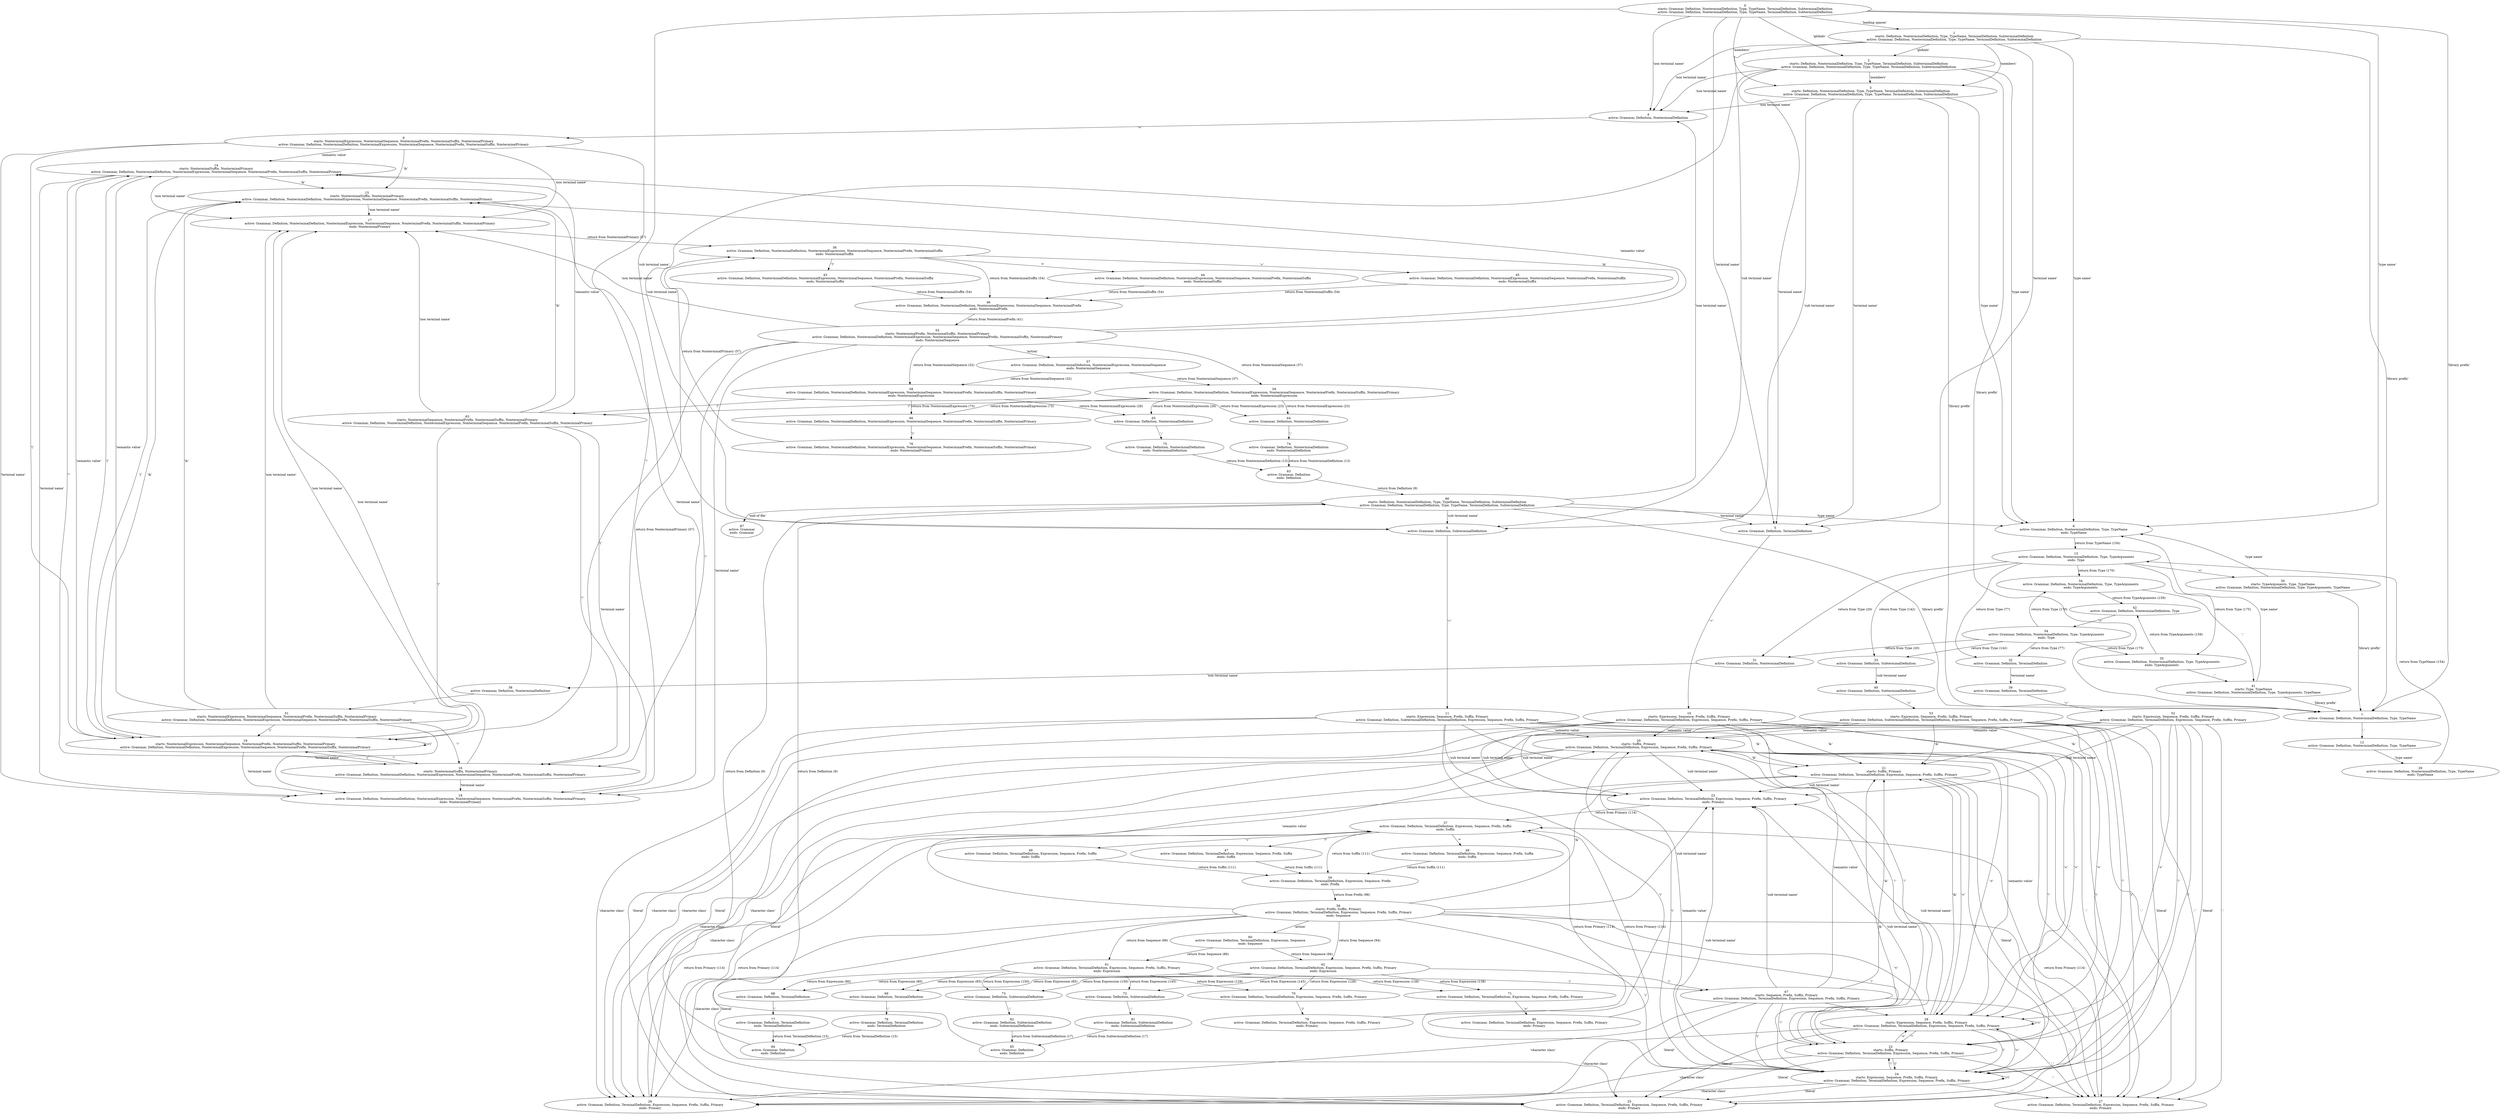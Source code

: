 digraph fa {
  state0 [label="0\nstarts: Grammar, Definition, NonterminalDefinition, Type, TypeName, TerminalDefinition, SubterminalDefinition\nactive: Grammar, Definition, NonterminalDefinition, Type, TypeName, TerminalDefinition, SubterminalDefinition\n"];
  state0 -> state1 [label="'leading spaces'"];
  state1 [label="1\nstarts: Definition, NonterminalDefinition, Type, TypeName, TerminalDefinition, SubterminalDefinition\nactive: Grammar, Definition, NonterminalDefinition, Type, TypeName, TerminalDefinition, SubterminalDefinition\n"];
  state1 -> state2 [label="'globals'"];
  state2 [label="2\nstarts: Definition, NonterminalDefinition, Type, TypeName, TerminalDefinition, SubterminalDefinition\nactive: Grammar, Definition, NonterminalDefinition, Type, TypeName, TerminalDefinition, SubterminalDefinition\n"];
  state2 -> state3 [label="'members'"];
  state3 [label="3\nstarts: Definition, NonterminalDefinition, Type, TypeName, TerminalDefinition, SubterminalDefinition\nactive: Grammar, Definition, NonterminalDefinition, Type, TypeName, TerminalDefinition, SubterminalDefinition\n"];
  state3 -> state4 [label="'non terminal name'"];
  state4 [label="4\nactive: Grammar, Definition, NonterminalDefinition\n"];
  state4 -> state9 [label="'='"];
  state9 [label="9\nstarts: NonterminalExpression, NonterminalSequence, NonterminalPrefix, NonterminalSuffix, NonterminalPrimary\nactive: Grammar, Definition, NonterminalDefinition, NonterminalExpression, NonterminalSequence, NonterminalPrefix, NonterminalSuffix, NonterminalPrimary\n"];
  state9 -> state14 [label="'semantic value'"];
  state14 [label="14\nstarts: NonterminalSuffix, NonterminalPrimary\nactive: Grammar, Definition, NonterminalDefinition, NonterminalExpression, NonterminalSequence, NonterminalPrefix, NonterminalSuffix, NonterminalPrimary\n"];
  state14 -> state15 [label="'&'"];
  state15 [label="15\nstarts: NonterminalSuffix, NonterminalPrimary\nactive: Grammar, Definition, NonterminalDefinition, NonterminalExpression, NonterminalSequence, NonterminalPrefix, NonterminalSuffix, NonterminalPrimary\n"];
  state15 -> state17 [label="'non terminal name'"];
  state17 [label="17\nactive: Grammar, Definition, NonterminalDefinition, NonterminalExpression, NonterminalSequence, NonterminalPrefix, NonterminalSuffix, NonterminalPrimary\nends: NonterminalPrimary\n"];
  state17 -> state36 [label="return from NonterminalPrimary (57)"];
  state36 [label="36\nactive: Grammar, Definition, NonterminalDefinition, NonterminalExpression, NonterminalSequence, NonterminalPrefix, NonterminalSuffix\nends: NonterminalSuffix\n"];
  state36 -> state43 [label="'?'"];
  state43 [label="43\nactive: Grammar, Definition, NonterminalDefinition, NonterminalExpression, NonterminalSequence, NonterminalPrefix, NonterminalSuffix\nends: NonterminalSuffix\n"];
  state43 -> state46 [label="return from NonterminalSuffix (54)"];
  state46 [label="46\nactive: Grammar, Definition, NonterminalDefinition, NonterminalExpression, NonterminalSequence, NonterminalPrefix\nends: NonterminalPrefix\n"];
  state46 -> state55 [label="return from NonterminalPrefix (41)"];
  state55 [label="55\nstarts: NonterminalPrefix, NonterminalSuffix, NonterminalPrimary\nactive: Grammar, Definition, NonterminalDefinition, NonterminalExpression, NonterminalSequence, NonterminalPrefix, NonterminalSuffix, NonterminalPrimary\nends: NonterminalSequence\n"];
  state55 -> state57 [label="'action'"];
  state57 [label="57\nactive: Grammar, Definition, NonterminalDefinition, NonterminalExpression, NonterminalSequence\nends: NonterminalSequence\n"];
  state57 -> state58 [label="return from NonterminalSequence (32)"];
  state58 [label="58\nactive: Grammar, Definition, NonterminalDefinition, NonterminalExpression, NonterminalSequence, NonterminalPrefix, NonterminalSuffix, NonterminalPrimary\nends: NonterminalExpression\n"];
  state58 -> state63 [label="'/'"];
  state63 [label="63\nstarts: NonterminalSequence, NonterminalPrefix, NonterminalSuffix, NonterminalPrimary\nactive: Grammar, Definition, NonterminalDefinition, NonterminalExpression, NonterminalSequence, NonterminalPrefix, NonterminalSuffix, NonterminalPrimary\n"];
  state63 -> state14 [label="'semantic value'"];
  state63 -> state15 [label="'&'"];
  state63 -> state16 [label="'!'"];
  state16 [label="16\nstarts: NonterminalSuffix, NonterminalPrimary\nactive: Grammar, Definition, NonterminalDefinition, NonterminalExpression, NonterminalSequence, NonterminalPrefix, NonterminalSuffix, NonterminalPrimary\n"];
  state16 -> state17 [label="'non terminal name'"];
  state16 -> state18 [label="'terminal name'"];
  state18 [label="18\nactive: Grammar, Definition, NonterminalDefinition, NonterminalExpression, NonterminalSequence, NonterminalPrefix, NonterminalSuffix, NonterminalPrimary\nends: NonterminalPrimary\n"];
  state18 -> state36 [label="return from NonterminalPrimary (57)"];
  state16 -> state19 [label="'('"];
  state19 [label="19\nstarts: NonterminalExpression, NonterminalSequence, NonterminalPrefix, NonterminalSuffix, NonterminalPrimary\nactive: Grammar, Definition, NonterminalDefinition, NonterminalExpression, NonterminalSequence, NonterminalPrefix, NonterminalSuffix, NonterminalPrimary\n"];
  state19 -> state14 [label="'semantic value'"];
  state19 -> state15 [label="'&'"];
  state19 -> state16 [label="'!'"];
  state19 -> state17 [label="'non terminal name'"];
  state19 -> state18 [label="'terminal name'"];
  state19 -> state19 [label="'('"];
  state63 -> state17 [label="'non terminal name'"];
  state63 -> state18 [label="'terminal name'"];
  state63 -> state19 [label="'('"];
  state58 -> state64 [label="return from NonterminalExpression (23)"];
  state64 [label="64\nactive: Grammar, Definition, NonterminalDefinition\n"];
  state64 -> state74 [label="';'"];
  state74 [label="74\nactive: Grammar, Definition, NonterminalDefinition\nends: NonterminalDefinition\n"];
  state74 -> state83 [label="return from NonterminalDefinition (13)"];
  state83 [label="83\nactive: Grammar, Definition\nends: Definition\n"];
  state83 -> state86 [label="return from Definition (9)"];
  state86 [label="86\nstarts: Definition, NonterminalDefinition, Type, TypeName, TerminalDefinition, SubterminalDefinition\nactive: Grammar, Definition, NonterminalDefinition, Type, TypeName, TerminalDefinition, SubterminalDefinition\n"];
  state86 -> state87 [label="'end of file'"];
  state87 [label="87\nactive: Grammar\nends: Grammar\n"];
  state86 -> state4 [label="'non terminal name'"];
  state86 -> state5 [label="'terminal name'"];
  state5 [label="5\nactive: Grammar, Definition, TerminalDefinition\n"];
  state5 -> state10 [label="'='"];
  state10 [label="10\nstarts: Expression, Sequence, Prefix, Suffix, Primary\nactive: Grammar, Definition, TerminalDefinition, Expression, Sequence, Prefix, Suffix, Primary\n"];
  state10 -> state20 [label="'semantic value'"];
  state20 [label="20\nstarts: Suffix, Primary\nactive: Grammar, Definition, TerminalDefinition, Expression, Sequence, Prefix, Suffix, Primary\n"];
  state20 -> state21 [label="'&'"];
  state21 [label="21\nstarts: Suffix, Primary\nactive: Grammar, Definition, TerminalDefinition, Expression, Sequence, Prefix, Suffix, Primary\n"];
  state21 -> state23 [label="'sub terminal name'"];
  state23 [label="23\nactive: Grammar, Definition, TerminalDefinition, Expression, Sequence, Prefix, Suffix, Primary\nends: Primary\n"];
  state23 -> state37 [label="return from Primary (114)"];
  state37 [label="37\nactive: Grammar, Definition, TerminalDefinition, Expression, Sequence, Prefix, Suffix\nends: Suffix\n"];
  state37 -> state47 [label="'?'"];
  state47 [label="47\nactive: Grammar, Definition, TerminalDefinition, Expression, Sequence, Prefix, Suffix\nends: Suffix\n"];
  state47 -> state50 [label="return from Suffix (111)"];
  state50 [label="50\nactive: Grammar, Definition, TerminalDefinition, Expression, Sequence, Prefix\nends: Prefix\n"];
  state50 -> state56 [label="return from Prefix (98)"];
  state56 [label="56\nstarts: Prefix, Suffix, Primary\nactive: Grammar, Definition, TerminalDefinition, Expression, Sequence, Prefix, Suffix, Primary\nends: Sequence\n"];
  state56 -> state60 [label="'action'"];
  state60 [label="60\nactive: Grammar, Definition, TerminalDefinition, Expression, Sequence\nends: Sequence\n"];
  state60 -> state61 [label="return from Sequence (89)"];
  state61 [label="61\nactive: Grammar, Definition, TerminalDefinition, Expression, Sequence, Prefix, Suffix, Primary\nends: Expression\n"];
  state61 -> state67 [label="'/'"];
  state67 [label="67\nstarts: Sequence, Prefix, Suffix, Primary\nactive: Grammar, Definition, TerminalDefinition, Expression, Sequence, Prefix, Suffix, Primary\n"];
  state67 -> state20 [label="'semantic value'"];
  state67 -> state21 [label="'&'"];
  state67 -> state22 [label="'!'"];
  state22 [label="22\nstarts: Suffix, Primary\nactive: Grammar, Definition, TerminalDefinition, Expression, Sequence, Prefix, Suffix, Primary\n"];
  state22 -> state23 [label="'sub terminal name'"];
  state22 -> state24 [label="'('"];
  state24 [label="24\nstarts: Expression, Sequence, Prefix, Suffix, Primary\nactive: Grammar, Definition, TerminalDefinition, Expression, Sequence, Prefix, Suffix, Primary\n"];
  state24 -> state20 [label="'semantic value'"];
  state24 -> state21 [label="'&'"];
  state24 -> state22 [label="'!'"];
  state24 -> state23 [label="'sub terminal name'"];
  state24 -> state24 [label="'('"];
  state24 -> state25 [label="'literal'"];
  state25 [label="25\nactive: Grammar, Definition, TerminalDefinition, Expression, Sequence, Prefix, Suffix, Primary\nends: Primary\n"];
  state25 -> state37 [label="return from Primary (114)"];
  state24 -> state26 [label="'character class'"];
  state26 [label="26\nactive: Grammar, Definition, TerminalDefinition, Expression, Sequence, Prefix, Suffix, Primary\nends: Primary\n"];
  state26 -> state37 [label="return from Primary (114)"];
  state24 -> state27 [label="'.'"];
  state27 [label="27\nactive: Grammar, Definition, TerminalDefinition, Expression, Sequence, Prefix, Suffix, Primary\nends: Primary\n"];
  state27 -> state37 [label="return from Primary (114)"];
  state24 -> state28 [label="'<'"];
  state28 [label="28\nstarts: Expression, Sequence, Prefix, Suffix, Primary\nactive: Grammar, Definition, TerminalDefinition, Expression, Sequence, Prefix, Suffix, Primary\n"];
  state28 -> state20 [label="'semantic value'"];
  state28 -> state21 [label="'&'"];
  state28 -> state22 [label="'!'"];
  state28 -> state23 [label="'sub terminal name'"];
  state28 -> state24 [label="'('"];
  state28 -> state25 [label="'literal'"];
  state28 -> state26 [label="'character class'"];
  state28 -> state27 [label="'.'"];
  state28 -> state28 [label="'<'"];
  state22 -> state25 [label="'literal'"];
  state22 -> state26 [label="'character class'"];
  state22 -> state27 [label="'.'"];
  state22 -> state28 [label="'<'"];
  state67 -> state23 [label="'sub terminal name'"];
  state67 -> state24 [label="'('"];
  state67 -> state25 [label="'literal'"];
  state67 -> state26 [label="'character class'"];
  state67 -> state27 [label="'.'"];
  state67 -> state28 [label="'<'"];
  state61 -> state68 [label="return from Expression (80)"];
  state68 [label="68\nactive: Grammar, Definition, TerminalDefinition\n"];
  state68 -> state77 [label="';'"];
  state77 [label="77\nactive: Grammar, Definition, TerminalDefinition\nends: TerminalDefinition\n"];
  state77 -> state84 [label="return from TerminalDefinition (15)"];
  state84 [label="84\nactive: Grammar, Definition\nends: Definition\n"];
  state84 -> state86 [label="return from Definition (9)"];
  state61 -> state69 [label="return from Expression (85)"];
  state69 [label="69\nactive: Grammar, Definition, TerminalDefinition\n"];
  state69 -> state78 [label="';'"];
  state78 [label="78\nactive: Grammar, Definition, TerminalDefinition\nends: TerminalDefinition\n"];
  state78 -> state84 [label="return from TerminalDefinition (15)"];
  state61 -> state70 [label="return from Expression (128)"];
  state70 [label="70\nactive: Grammar, Definition, TerminalDefinition, Expression, Sequence, Prefix, Suffix, Primary\n"];
  state70 -> state79 [label="')'"];
  state79 [label="79\nactive: Grammar, Definition, TerminalDefinition, Expression, Sequence, Prefix, Suffix, Primary\nends: Primary\n"];
  state79 -> state37 [label="return from Primary (114)"];
  state61 -> state71 [label="return from Expression (138)"];
  state71 [label="71\nactive: Grammar, Definition, TerminalDefinition, Expression, Sequence, Prefix, Suffix, Primary\n"];
  state71 -> state80 [label="'>'"];
  state80 [label="80\nactive: Grammar, Definition, TerminalDefinition, Expression, Sequence, Prefix, Suffix, Primary\nends: Primary\n"];
  state80 -> state37 [label="return from Primary (114)"];
  state61 -> state72 [label="return from Expression (145)"];
  state72 [label="72\nactive: Grammar, Definition, SubterminalDefinition\n"];
  state72 -> state81 [label="';'"];
  state81 [label="81\nactive: Grammar, Definition, SubterminalDefinition\nends: SubterminalDefinition\n"];
  state81 -> state85 [label="return from SubterminalDefinition (17)"];
  state85 [label="85\nactive: Grammar, Definition\nends: Definition\n"];
  state85 -> state86 [label="return from Definition (9)"];
  state61 -> state73 [label="return from Expression (150)"];
  state73 [label="73\nactive: Grammar, Definition, SubterminalDefinition\n"];
  state73 -> state82 [label="';'"];
  state82 [label="82\nactive: Grammar, Definition, SubterminalDefinition\nends: SubterminalDefinition\n"];
  state82 -> state85 [label="return from SubterminalDefinition (17)"];
  state60 -> state62 [label="return from Sequence (94)"];
  state62 [label="62\nactive: Grammar, Definition, TerminalDefinition, Expression, Sequence, Prefix, Suffix, Primary\nends: Expression\n"];
  state62 -> state67 [label="'/'"];
  state62 -> state68 [label="return from Expression (80)"];
  state62 -> state69 [label="return from Expression (85)"];
  state62 -> state70 [label="return from Expression (128)"];
  state62 -> state71 [label="return from Expression (138)"];
  state62 -> state72 [label="return from Expression (145)"];
  state62 -> state73 [label="return from Expression (150)"];
  state56 -> state20 [label="'semantic value'"];
  state56 -> state21 [label="'&'"];
  state56 -> state22 [label="'!'"];
  state56 -> state23 [label="'sub terminal name'"];
  state56 -> state24 [label="'('"];
  state56 -> state25 [label="'literal'"];
  state56 -> state26 [label="'character class'"];
  state56 -> state27 [label="'.'"];
  state56 -> state28 [label="'<'"];
  state56 -> state61 [label="return from Sequence (89)"];
  state56 -> state62 [label="return from Sequence (94)"];
  state37 -> state48 [label="'*'"];
  state48 [label="48\nactive: Grammar, Definition, TerminalDefinition, Expression, Sequence, Prefix, Suffix\nends: Suffix\n"];
  state48 -> state50 [label="return from Suffix (111)"];
  state37 -> state49 [label="'+'"];
  state49 [label="49\nactive: Grammar, Definition, TerminalDefinition, Expression, Sequence, Prefix, Suffix\nends: Suffix\n"];
  state49 -> state50 [label="return from Suffix (111)"];
  state37 -> state50 [label="return from Suffix (111)"];
  state21 -> state24 [label="'('"];
  state21 -> state25 [label="'literal'"];
  state21 -> state26 [label="'character class'"];
  state21 -> state27 [label="'.'"];
  state21 -> state28 [label="'<'"];
  state20 -> state22 [label="'!'"];
  state20 -> state23 [label="'sub terminal name'"];
  state20 -> state24 [label="'('"];
  state20 -> state25 [label="'literal'"];
  state20 -> state26 [label="'character class'"];
  state20 -> state27 [label="'.'"];
  state20 -> state28 [label="'<'"];
  state10 -> state21 [label="'&'"];
  state10 -> state22 [label="'!'"];
  state10 -> state23 [label="'sub terminal name'"];
  state10 -> state24 [label="'('"];
  state10 -> state25 [label="'literal'"];
  state10 -> state26 [label="'character class'"];
  state10 -> state27 [label="'.'"];
  state10 -> state28 [label="'<'"];
  state86 -> state6 [label="'sub terminal name'"];
  state6 [label="6\nactive: Grammar, Definition, SubterminalDefinition\n"];
  state6 -> state11 [label="'='"];
  state11 [label="11\nstarts: Expression, Sequence, Prefix, Suffix, Primary\nactive: Grammar, Definition, SubterminalDefinition, TerminalDefinition, Expression, Sequence, Prefix, Suffix, Primary\n"];
  state11 -> state20 [label="'semantic value'"];
  state11 -> state21 [label="'&'"];
  state11 -> state22 [label="'!'"];
  state11 -> state23 [label="'sub terminal name'"];
  state11 -> state24 [label="'('"];
  state11 -> state25 [label="'literal'"];
  state11 -> state26 [label="'character class'"];
  state11 -> state27 [label="'.'"];
  state11 -> state28 [label="'<'"];
  state86 -> state7 [label="'library prefix'"];
  state7 [label="7\nactive: Grammar, Definition, NonterminalDefinition, Type, TypeName\n"];
  state7 -> state12 [label="'.'"];
  state12 [label="12\nactive: Grammar, Definition, NonterminalDefinition, Type, TypeName\n"];
  state12 -> state29 [label="'type name'"];
  state29 [label="29\nactive: Grammar, Definition, NonterminalDefinition, Type, TypeName\nends: TypeName\n"];
  state29 -> state13 [label="return from TypeName (154)"];
  state13 [label="13\nactive: Grammar, Definition, NonterminalDefinition, Type, TypeArguments\nends: Type\n"];
  state13 -> state30 [label="'<'"];
  state30 [label="30\nstarts: TypeArguments, Type, TypeName\nactive: Grammar, Definition, NonterminalDefinition, Type, TypeArguments, TypeName\n"];
  state30 -> state7 [label="'library prefix'"];
  state30 -> state8 [label="'type name'"];
  state8 [label="8\nactive: Grammar, Definition, NonterminalDefinition, Type, TypeName\nends: TypeName\n"];
  state8 -> state13 [label="return from TypeName (154)"];
  state13 -> state31 [label="return from Type (20)"];
  state31 [label="31\nactive: Grammar, Definition, NonterminalDefinition\n"];
  state31 -> state38 [label="'non terminal name'"];
  state38 [label="38\nactive: Grammar, Definition, NonterminalDefinition\n"];
  state38 -> state51 [label="'='"];
  state51 [label="51\nstarts: NonterminalExpression, NonterminalSequence, NonterminalPrefix, NonterminalSuffix, NonterminalPrimary\nactive: Grammar, Definition, NonterminalDefinition, NonterminalExpression, NonterminalSequence, NonterminalPrefix, NonterminalSuffix, NonterminalPrimary\n"];
  state51 -> state14 [label="'semantic value'"];
  state51 -> state15 [label="'&'"];
  state51 -> state16 [label="'!'"];
  state51 -> state17 [label="'non terminal name'"];
  state51 -> state18 [label="'terminal name'"];
  state51 -> state19 [label="'('"];
  state13 -> state32 [label="return from Type (77)"];
  state32 [label="32\nactive: Grammar, Definition, TerminalDefinition\n"];
  state32 -> state39 [label="'terminal name'"];
  state39 [label="39\nactive: Grammar, Definition, TerminalDefinition\n"];
  state39 -> state52 [label="'='"];
  state52 [label="52\nstarts: Expression, Sequence, Prefix, Suffix, Primary\nactive: Grammar, Definition, TerminalDefinition, Expression, Sequence, Prefix, Suffix, Primary\n"];
  state52 -> state20 [label="'semantic value'"];
  state52 -> state21 [label="'&'"];
  state52 -> state22 [label="'!'"];
  state52 -> state23 [label="'sub terminal name'"];
  state52 -> state24 [label="'('"];
  state52 -> state25 [label="'literal'"];
  state52 -> state26 [label="'character class'"];
  state52 -> state27 [label="'.'"];
  state52 -> state28 [label="'<'"];
  state13 -> state33 [label="return from Type (142)"];
  state33 [label="33\nactive: Grammar, Definition, SubterminalDefinition\n"];
  state33 -> state40 [label="'sub terminal name'"];
  state40 [label="40\nactive: Grammar, Definition, SubterminalDefinition\n"];
  state40 -> state53 [label="'='"];
  state53 [label="53\nstarts: Expression, Sequence, Prefix, Suffix, Primary\nactive: Grammar, Definition, SubterminalDefinition, TerminalDefinition, Expression, Sequence, Prefix, Suffix, Primary\n"];
  state53 -> state20 [label="'semantic value'"];
  state53 -> state21 [label="'&'"];
  state53 -> state22 [label="'!'"];
  state53 -> state23 [label="'sub terminal name'"];
  state53 -> state24 [label="'('"];
  state53 -> state25 [label="'literal'"];
  state53 -> state26 [label="'character class'"];
  state53 -> state27 [label="'.'"];
  state53 -> state28 [label="'<'"];
  state13 -> state34 [label="return from Type (170)"];
  state34 [label="34\nactive: Grammar, Definition, NonterminalDefinition, Type, TypeArguments\nends: TypeArguments\n"];
  state34 -> state41 [label="','"];
  state41 [label="41\nstarts: Type, TypeName\nactive: Grammar, Definition, NonterminalDefinition, Type, TypeArguments, TypeName\n"];
  state41 -> state7 [label="'library prefix'"];
  state41 -> state8 [label="'type name'"];
  state34 -> state42 [label="return from TypeArguments (159)"];
  state42 [label="42\nactive: Grammar, Definition, NonterminalDefinition, Type\n"];
  state42 -> state54 [label="'>'"];
  state54 [label="54\nactive: Grammar, Definition, NonterminalDefinition, Type, TypeArguments\nends: Type\n"];
  state54 -> state31 [label="return from Type (20)"];
  state54 -> state32 [label="return from Type (77)"];
  state54 -> state33 [label="return from Type (142)"];
  state54 -> state34 [label="return from Type (170)"];
  state54 -> state35 [label="return from Type (175)"];
  state35 [label="35\nactive: Grammar, Definition, NonterminalDefinition, Type, TypeArguments\nends: TypeArguments\n"];
  state35 -> state41 [label="','"];
  state35 -> state42 [label="return from TypeArguments (159)"];
  state13 -> state35 [label="return from Type (175)"];
  state86 -> state8 [label="'type name'"];
  state58 -> state65 [label="return from NonterminalExpression (28)"];
  state65 [label="65\nactive: Grammar, Definition, NonterminalDefinition\n"];
  state65 -> state75 [label="';'"];
  state75 [label="75\nactive: Grammar, Definition, NonterminalDefinition\nends: NonterminalDefinition\n"];
  state75 -> state83 [label="return from NonterminalDefinition (13)"];
  state58 -> state66 [label="return from NonterminalExpression (73)"];
  state66 [label="66\nactive: Grammar, Definition, NonterminalDefinition, NonterminalExpression, NonterminalSequence, NonterminalPrefix, NonterminalSuffix, NonterminalPrimary\n"];
  state66 -> state76 [label="')'"];
  state76 [label="76\nactive: Grammar, Definition, NonterminalDefinition, NonterminalExpression, NonterminalSequence, NonterminalPrefix, NonterminalSuffix, NonterminalPrimary\nends: NonterminalPrimary\n"];
  state76 -> state36 [label="return from NonterminalPrimary (57)"];
  state57 -> state59 [label="return from NonterminalSequence (37)"];
  state59 [label="59\nactive: Grammar, Definition, NonterminalDefinition, NonterminalExpression, NonterminalSequence, NonterminalPrefix, NonterminalSuffix, NonterminalPrimary\nends: NonterminalExpression\n"];
  state59 -> state63 [label="'/'"];
  state59 -> state64 [label="return from NonterminalExpression (23)"];
  state59 -> state65 [label="return from NonterminalExpression (28)"];
  state59 -> state66 [label="return from NonterminalExpression (73)"];
  state55 -> state14 [label="'semantic value'"];
  state55 -> state15 [label="'&'"];
  state55 -> state16 [label="'!'"];
  state55 -> state17 [label="'non terminal name'"];
  state55 -> state18 [label="'terminal name'"];
  state55 -> state19 [label="'('"];
  state55 -> state58 [label="return from NonterminalSequence (32)"];
  state55 -> state59 [label="return from NonterminalSequence (37)"];
  state36 -> state44 [label="'*'"];
  state44 [label="44\nactive: Grammar, Definition, NonterminalDefinition, NonterminalExpression, NonterminalSequence, NonterminalPrefix, NonterminalSuffix\nends: NonterminalSuffix\n"];
  state44 -> state46 [label="return from NonterminalSuffix (54)"];
  state36 -> state45 [label="'+'"];
  state45 [label="45\nactive: Grammar, Definition, NonterminalDefinition, NonterminalExpression, NonterminalSequence, NonterminalPrefix, NonterminalSuffix\nends: NonterminalSuffix\n"];
  state45 -> state46 [label="return from NonterminalSuffix (54)"];
  state36 -> state46 [label="return from NonterminalSuffix (54)"];
  state15 -> state18 [label="'terminal name'"];
  state15 -> state19 [label="'('"];
  state14 -> state16 [label="'!'"];
  state14 -> state17 [label="'non terminal name'"];
  state14 -> state18 [label="'terminal name'"];
  state14 -> state19 [label="'('"];
  state9 -> state15 [label="'&'"];
  state9 -> state16 [label="'!'"];
  state9 -> state17 [label="'non terminal name'"];
  state9 -> state18 [label="'terminal name'"];
  state9 -> state19 [label="'('"];
  state3 -> state5 [label="'terminal name'"];
  state3 -> state6 [label="'sub terminal name'"];
  state3 -> state7 [label="'library prefix'"];
  state3 -> state8 [label="'type name'"];
  state2 -> state4 [label="'non terminal name'"];
  state2 -> state5 [label="'terminal name'"];
  state2 -> state6 [label="'sub terminal name'"];
  state2 -> state7 [label="'library prefix'"];
  state2 -> state8 [label="'type name'"];
  state1 -> state3 [label="'members'"];
  state1 -> state4 [label="'non terminal name'"];
  state1 -> state5 [label="'terminal name'"];
  state1 -> state6 [label="'sub terminal name'"];
  state1 -> state7 [label="'library prefix'"];
  state1 -> state8 [label="'type name'"];
  state0 -> state2 [label="'globals'"];
  state0 -> state3 [label="'members'"];
  state0 -> state4 [label="'non terminal name'"];
  state0 -> state5 [label="'terminal name'"];
  state0 -> state6 [label="'sub terminal name'"];
  state0 -> state7 [label="'library prefix'"];
  state0 -> state8 [label="'type name'"];
}

